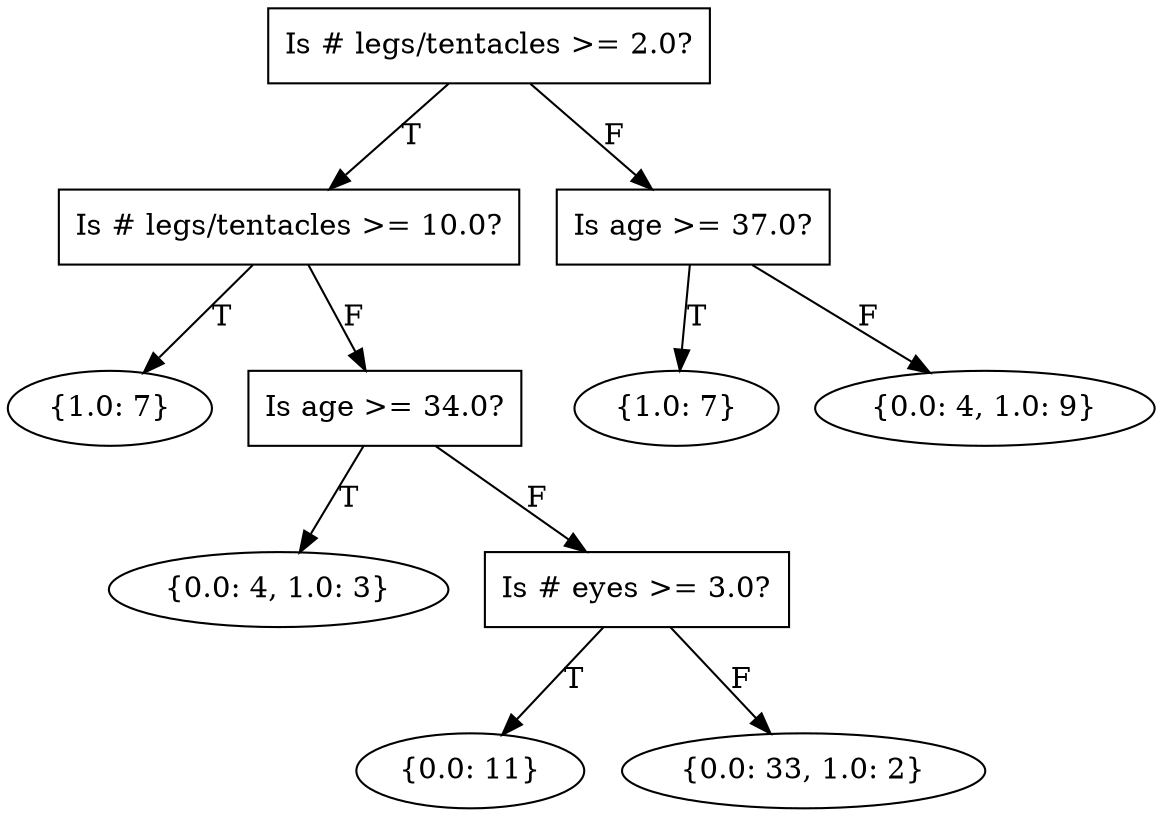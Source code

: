 // Decision Tree
digraph {
	"7f18cdd321034adf9a8897ec912579e5" [label="Is # legs/tentacles >= 2.0?" shape=box]
	fc32874cec4446409b4071647cd9a744 [label="Is # legs/tentacles >= 10.0?" shape=box]
	a7b520d2541e4593a0d0d8d2cb7a90a9 [label="{1.0: 7}" shape=oval]
	fc32874cec4446409b4071647cd9a744 -> a7b520d2541e4593a0d0d8d2cb7a90a9 [label=T]
	"8e9de7144cde440792d450c833f3fc1d" [label="Is age >= 34.0?" shape=box]
	"787620dd5a234c2e9312dc361982f187" [label="{0.0: 4, 1.0: 3}" shape=oval]
	"8e9de7144cde440792d450c833f3fc1d" -> "787620dd5a234c2e9312dc361982f187" [label=T]
	"3a1e4de3040f4538a6a505351b5f3ae6" [label="Is # eyes >= 3.0?" shape=box]
	"09b8690724f2472082eb2013980e6255" [label="{0.0: 11}" shape=oval]
	"3a1e4de3040f4538a6a505351b5f3ae6" -> "09b8690724f2472082eb2013980e6255" [label=T]
	"48d94176957243998b4cc6a19195a7af" [label="{0.0: 33, 1.0: 2}" shape=oval]
	"3a1e4de3040f4538a6a505351b5f3ae6" -> "48d94176957243998b4cc6a19195a7af" [label=F]
	"8e9de7144cde440792d450c833f3fc1d" -> "3a1e4de3040f4538a6a505351b5f3ae6" [label=F]
	fc32874cec4446409b4071647cd9a744 -> "8e9de7144cde440792d450c833f3fc1d" [label=F]
	"7f18cdd321034adf9a8897ec912579e5" -> fc32874cec4446409b4071647cd9a744 [label=T]
	"454e5a7047ba4aa5ab4799e9ebf48b4a" [label="Is age >= 37.0?" shape=box]
	"23103c1ab0314541bbe03d04a5895060" [label="{1.0: 7}" shape=oval]
	"454e5a7047ba4aa5ab4799e9ebf48b4a" -> "23103c1ab0314541bbe03d04a5895060" [label=T]
	fc03729a6e824973b92849834444b6bb [label="{0.0: 4, 1.0: 9}" shape=oval]
	"454e5a7047ba4aa5ab4799e9ebf48b4a" -> fc03729a6e824973b92849834444b6bb [label=F]
	"7f18cdd321034adf9a8897ec912579e5" -> "454e5a7047ba4aa5ab4799e9ebf48b4a" [label=F]
}
